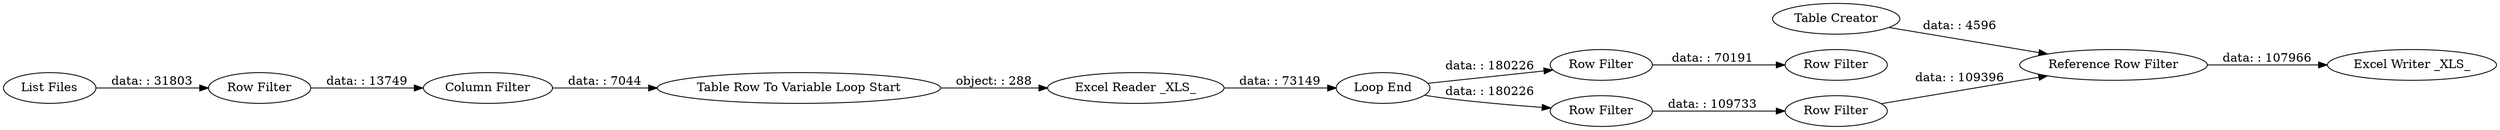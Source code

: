 digraph {
	"3966846330335717474_8" [label="Column Filter"]
	"3966846330335717474_2" [label="List Files"]
	"3966846330335717474_10" [label="Row Filter"]
	"3966846330335717474_17" [label="Row Filter"]
	"3966846330335717474_24" [label="Row Filter"]
	"3966846330335717474_21" [label="Table Creator"]
	"3966846330335717474_7" [label="Excel Reader _XLS_"]
	"3966846330335717474_19" [label="Excel Writer _XLS_"]
	"3966846330335717474_18" [label="Row Filter"]
	"3966846330335717474_6" [label="Table Row To Variable Loop Start"]
	"3966846330335717474_4" [label="Row Filter"]
	"3966846330335717474_22" [label="Reference Row Filter"]
	"3966846330335717474_9" [label="Loop End"]
	"3966846330335717474_6" -> "3966846330335717474_7" [label="object: : 288"]
	"3966846330335717474_8" -> "3966846330335717474_6" [label="data: : 7044"]
	"3966846330335717474_2" -> "3966846330335717474_4" [label="data: : 31803"]
	"3966846330335717474_17" -> "3966846330335717474_18" [label="data: : 109733"]
	"3966846330335717474_4" -> "3966846330335717474_8" [label="data: : 13749"]
	"3966846330335717474_9" -> "3966846330335717474_10" [label="data: : 180226"]
	"3966846330335717474_7" -> "3966846330335717474_9" [label="data: : 73149"]
	"3966846330335717474_10" -> "3966846330335717474_24" [label="data: : 70191"]
	"3966846330335717474_21" -> "3966846330335717474_22" [label="data: : 4596"]
	"3966846330335717474_22" -> "3966846330335717474_19" [label="data: : 107966"]
	"3966846330335717474_18" -> "3966846330335717474_22" [label="data: : 109396"]
	"3966846330335717474_9" -> "3966846330335717474_17" [label="data: : 180226"]
	rankdir=LR
}
